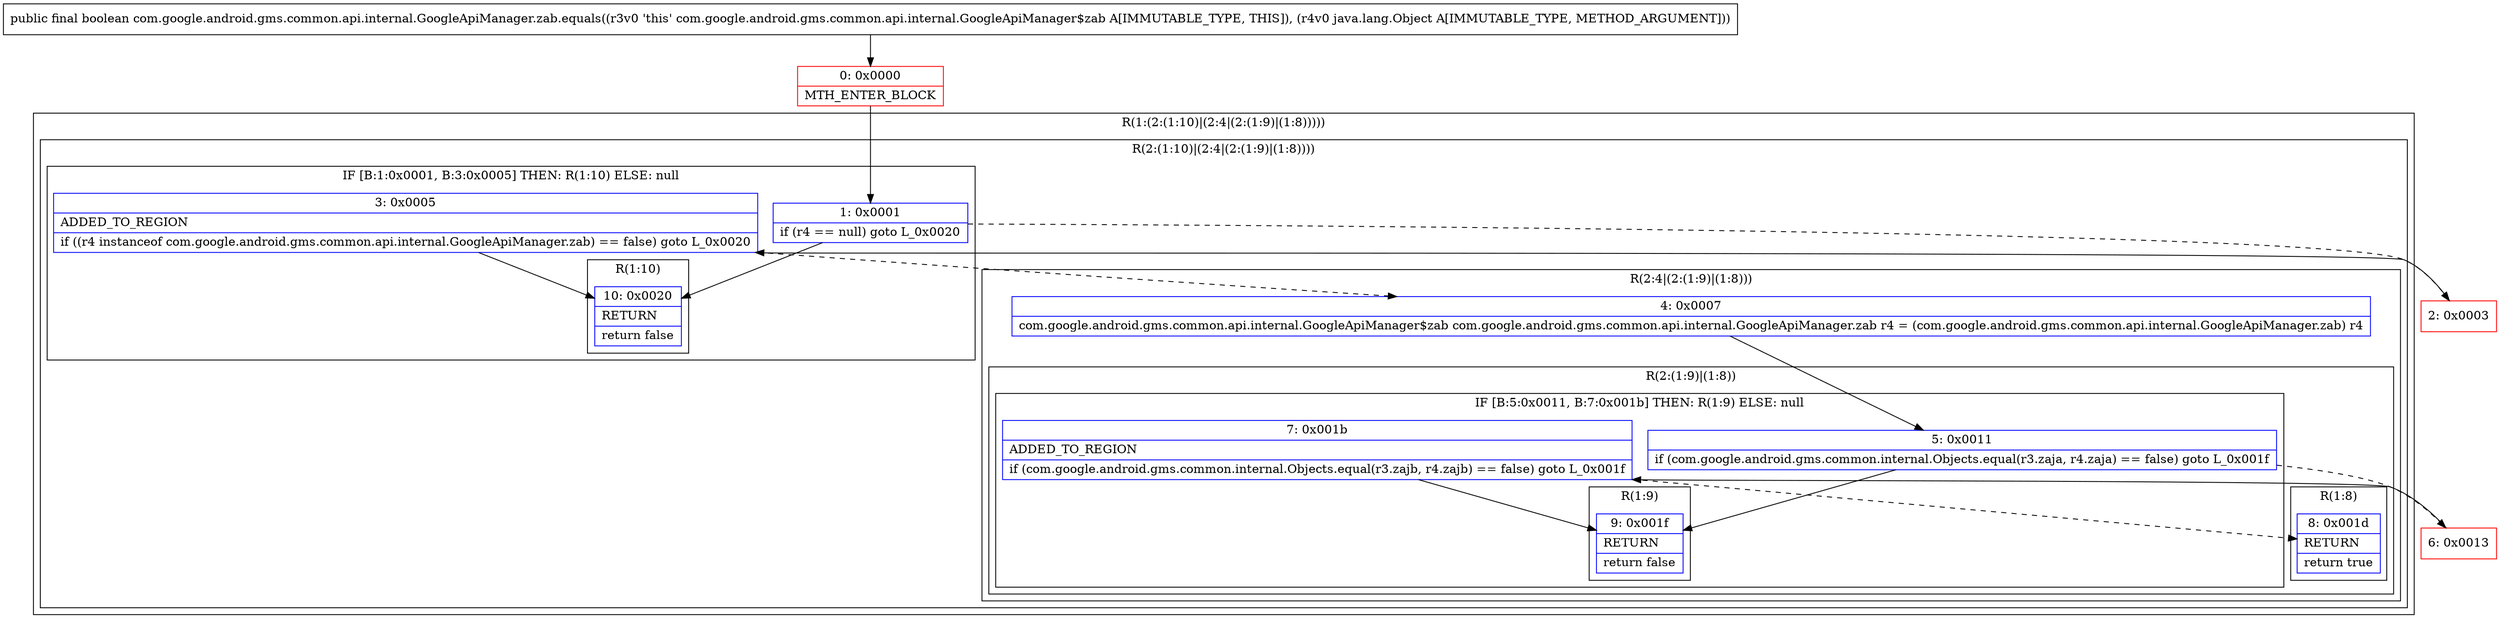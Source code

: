 digraph "CFG forcom.google.android.gms.common.api.internal.GoogleApiManager.zab.equals(Ljava\/lang\/Object;)Z" {
subgraph cluster_Region_254482598 {
label = "R(1:(2:(1:10)|(2:4|(2:(1:9)|(1:8)))))";
node [shape=record,color=blue];
subgraph cluster_Region_1312902872 {
label = "R(2:(1:10)|(2:4|(2:(1:9)|(1:8))))";
node [shape=record,color=blue];
subgraph cluster_IfRegion_1440055218 {
label = "IF [B:1:0x0001, B:3:0x0005] THEN: R(1:10) ELSE: null";
node [shape=record,color=blue];
Node_1 [shape=record,label="{1\:\ 0x0001|if (r4 == null) goto L_0x0020\l}"];
Node_3 [shape=record,label="{3\:\ 0x0005|ADDED_TO_REGION\l|if ((r4 instanceof com.google.android.gms.common.api.internal.GoogleApiManager.zab) == false) goto L_0x0020\l}"];
subgraph cluster_Region_233296388 {
label = "R(1:10)";
node [shape=record,color=blue];
Node_10 [shape=record,label="{10\:\ 0x0020|RETURN\l|return false\l}"];
}
}
subgraph cluster_Region_1175176062 {
label = "R(2:4|(2:(1:9)|(1:8)))";
node [shape=record,color=blue];
Node_4 [shape=record,label="{4\:\ 0x0007|com.google.android.gms.common.api.internal.GoogleApiManager$zab com.google.android.gms.common.api.internal.GoogleApiManager.zab r4 = (com.google.android.gms.common.api.internal.GoogleApiManager.zab) r4\l}"];
subgraph cluster_Region_1516111158 {
label = "R(2:(1:9)|(1:8))";
node [shape=record,color=blue];
subgraph cluster_IfRegion_825967398 {
label = "IF [B:5:0x0011, B:7:0x001b] THEN: R(1:9) ELSE: null";
node [shape=record,color=blue];
Node_5 [shape=record,label="{5\:\ 0x0011|if (com.google.android.gms.common.internal.Objects.equal(r3.zaja, r4.zaja) == false) goto L_0x001f\l}"];
Node_7 [shape=record,label="{7\:\ 0x001b|ADDED_TO_REGION\l|if (com.google.android.gms.common.internal.Objects.equal(r3.zajb, r4.zajb) == false) goto L_0x001f\l}"];
subgraph cluster_Region_506308395 {
label = "R(1:9)";
node [shape=record,color=blue];
Node_9 [shape=record,label="{9\:\ 0x001f|RETURN\l|return false\l}"];
}
}
subgraph cluster_Region_1618703283 {
label = "R(1:8)";
node [shape=record,color=blue];
Node_8 [shape=record,label="{8\:\ 0x001d|RETURN\l|return true\l}"];
}
}
}
}
}
Node_0 [shape=record,color=red,label="{0\:\ 0x0000|MTH_ENTER_BLOCK\l}"];
Node_2 [shape=record,color=red,label="{2\:\ 0x0003}"];
Node_6 [shape=record,color=red,label="{6\:\ 0x0013}"];
MethodNode[shape=record,label="{public final boolean com.google.android.gms.common.api.internal.GoogleApiManager.zab.equals((r3v0 'this' com.google.android.gms.common.api.internal.GoogleApiManager$zab A[IMMUTABLE_TYPE, THIS]), (r4v0 java.lang.Object A[IMMUTABLE_TYPE, METHOD_ARGUMENT])) }"];
MethodNode -> Node_0;
Node_1 -> Node_2[style=dashed];
Node_1 -> Node_10;
Node_3 -> Node_4[style=dashed];
Node_3 -> Node_10;
Node_4 -> Node_5;
Node_5 -> Node_6[style=dashed];
Node_5 -> Node_9;
Node_7 -> Node_8[style=dashed];
Node_7 -> Node_9;
Node_0 -> Node_1;
Node_2 -> Node_3;
Node_6 -> Node_7;
}

